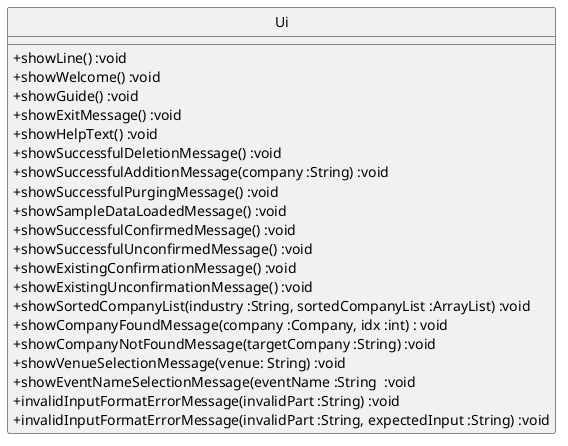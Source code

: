 @startuml
'https://plantuml.com/class-diagram

hide circle
skinparam classAttributeIconSize 0


class Ui {
+showLine() :void
+showWelcome() :void
+showGuide() :void
+showExitMessage() :void
+showHelpText() :void
+showSuccessfulDeletionMessage() :void
+showSuccessfulAdditionMessage(company :String) :void
+showSuccessfulPurgingMessage() :void
+showSampleDataLoadedMessage() :void
+showSuccessfulConfirmedMessage() :void
+showSuccessfulUnconfirmedMessage() :void
+showExistingConfirmationMessage() :void
+showExistingUnconfirmationMessage() :void
+showSortedCompanyList(industry :String, sortedCompanyList :ArrayList) :void
+showCompanyFoundMessage(company :Company, idx :int) : void
+showCompanyNotFoundMessage(targetCompany :String) :void
+showVenueSelectionMessage(venue: String) :void
+showEventNameSelectionMessage(eventName :String  :void
+invalidInputFormatErrorMessage(invalidPart :String) :void
+invalidInputFormatErrorMessage(invalidPart :String, expectedInput :String) :void
}


@enduml
